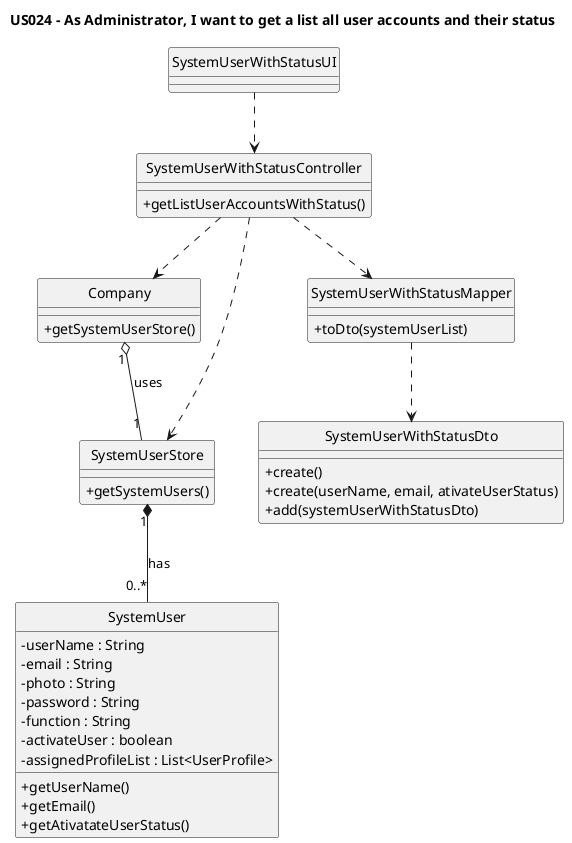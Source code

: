 @startuml
'https://plantuml.com/class-diagram

hide circle
skinparam classAttributeIconSize 0

title US024 - As Administrator, I want to get a list all user accounts and their status

class SystemUserWithStatusUI {

}

class SystemUserWithStatusController {
    +getListUserAccountsWithStatus()

}

class Company {
    +getSystemUserStore()
}

class SystemUserStore {
+getSystemUsers()
}

class SystemUserWithStatusMapper{
+toDto(systemUserList)
}

class SystemUser {
-userName : String
-email : String
-photo : String
-password : String
-function : String
-activateUser : boolean
-assignedProfileList : List<UserProfile>
+getUserName()
+getEmail()
+getAtivatateUserStatus()
}

class SystemUserWithStatusDto {
+create()
+create(userName, email, ativateUserStatus)
+add(systemUserWithStatusDto)

}

SystemUserWithStatusUI ..> SystemUserWithStatusController

SystemUserWithStatusController ..> Company
SystemUserWithStatusController ..> SystemUserStore
SystemUserWithStatusController ..> SystemUserWithStatusMapper
SystemUserWithStatusMapper ..> SystemUserWithStatusDto



Company "1" o-- "1" SystemUserStore: uses
SystemUserStore "1" *-- "0..*" SystemUser: has

@enduml